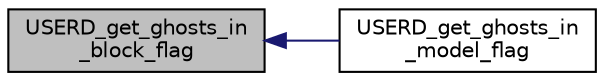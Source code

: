 digraph "USERD_get_ghosts_in_block_flag"
{
  bgcolor="transparent";
  edge [fontname="Helvetica",fontsize="10",labelfontname="Helvetica",labelfontsize="10"];
  node [fontname="Helvetica",fontsize="10",shape=record];
  rankdir="LR";
  Node1 [label="USERD_get_ghosts_in\l_block_flag",height=0.2,width=0.4,color="black", fillcolor="grey75", style="filled", fontcolor="black"];
  Node1 -> Node2 [dir="back",color="midnightblue",fontsize="10",style="solid",fontname="Helvetica"];
  Node2 [label="USERD_get_ghosts_in\l_model_flag",height=0.2,width=0.4,color="black",URL="$a04511.html#a131ee99ca9c4c98f6573ecb94ae93ab1"];
}
